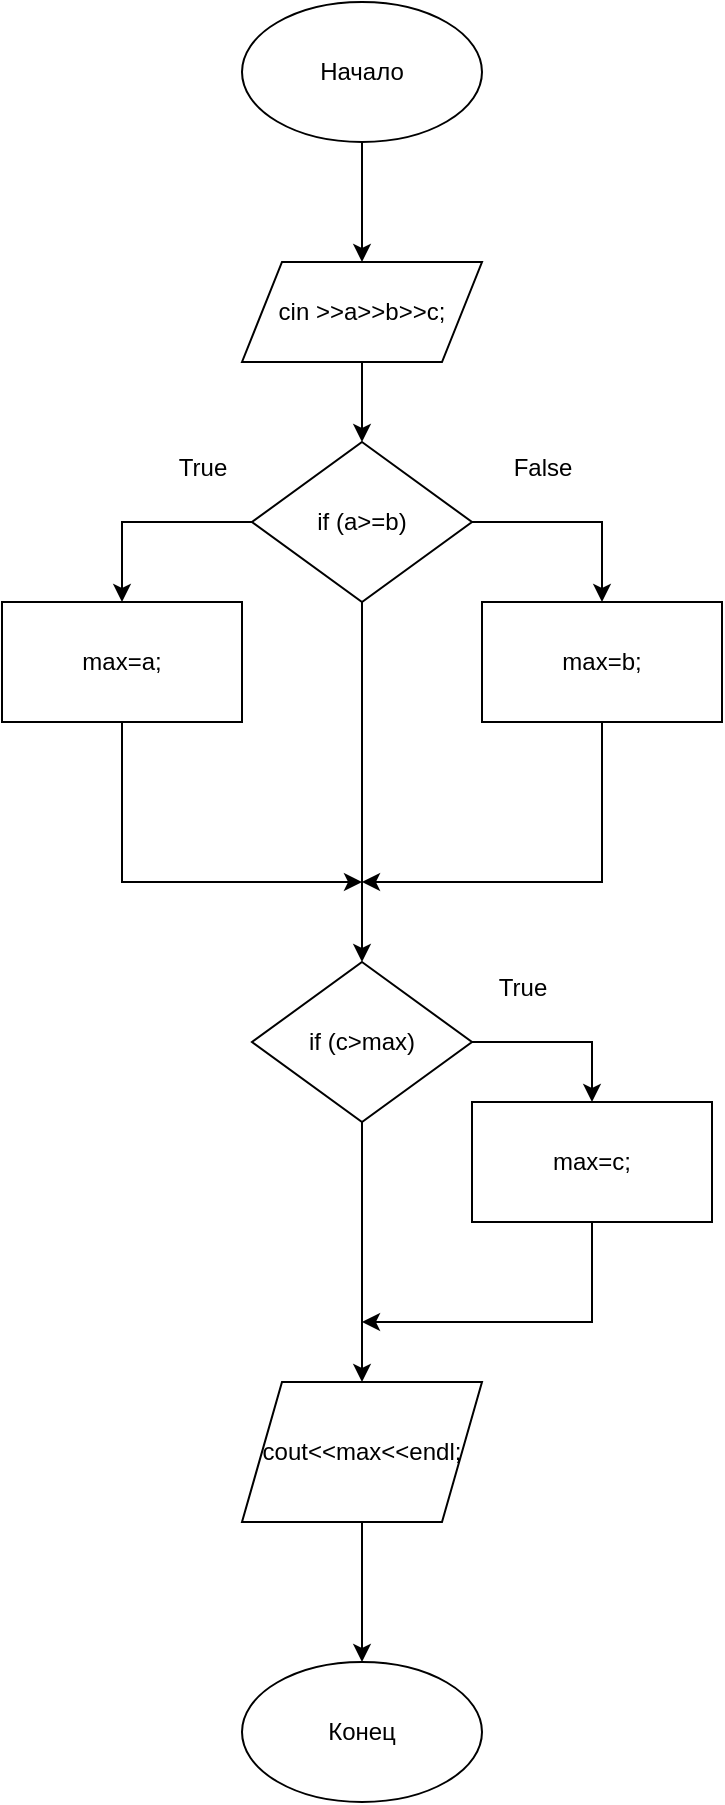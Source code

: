 <mxfile version="24.7.17">
  <diagram name="Страница — 1" id="ANoD_qWbYqC1cnO-iqx1">
    <mxGraphModel dx="376" dy="467" grid="1" gridSize="10" guides="1" tooltips="1" connect="1" arrows="1" fold="1" page="1" pageScale="1" pageWidth="827" pageHeight="1169" math="0" shadow="0">
      <root>
        <mxCell id="0" />
        <mxCell id="1" parent="0" />
        <mxCell id="Jt1hHIG5UQf6XJgkdiUQ-14" style="edgeStyle=orthogonalEdgeStyle;rounded=0;orthogonalLoop=1;jettySize=auto;html=1;exitX=0;exitY=0.5;exitDx=0;exitDy=0;entryX=0.5;entryY=0;entryDx=0;entryDy=0;" edge="1" parent="1" source="Jt1hHIG5UQf6XJgkdiUQ-2" target="Jt1hHIG5UQf6XJgkdiUQ-9">
          <mxGeometry relative="1" as="geometry" />
        </mxCell>
        <mxCell id="Jt1hHIG5UQf6XJgkdiUQ-15" style="edgeStyle=orthogonalEdgeStyle;rounded=0;orthogonalLoop=1;jettySize=auto;html=1;exitX=1;exitY=0.5;exitDx=0;exitDy=0;entryX=0.5;entryY=0;entryDx=0;entryDy=0;" edge="1" parent="1" source="Jt1hHIG5UQf6XJgkdiUQ-2" target="Jt1hHIG5UQf6XJgkdiUQ-10">
          <mxGeometry relative="1" as="geometry" />
        </mxCell>
        <mxCell id="Jt1hHIG5UQf6XJgkdiUQ-19" style="edgeStyle=orthogonalEdgeStyle;rounded=0;orthogonalLoop=1;jettySize=auto;html=1;exitX=0.5;exitY=1;exitDx=0;exitDy=0;entryX=0.5;entryY=0;entryDx=0;entryDy=0;" edge="1" parent="1" source="Jt1hHIG5UQf6XJgkdiUQ-2" target="Jt1hHIG5UQf6XJgkdiUQ-18">
          <mxGeometry relative="1" as="geometry" />
        </mxCell>
        <mxCell id="Jt1hHIG5UQf6XJgkdiUQ-2" value="if (a&amp;gt;=b)" style="rhombus;whiteSpace=wrap;html=1;" vertex="1" parent="1">
          <mxGeometry x="155" y="300" width="110" height="80" as="geometry" />
        </mxCell>
        <mxCell id="Jt1hHIG5UQf6XJgkdiUQ-5" style="edgeStyle=orthogonalEdgeStyle;rounded=0;orthogonalLoop=1;jettySize=auto;html=1;entryX=0.5;entryY=0;entryDx=0;entryDy=0;" edge="1" parent="1" source="Jt1hHIG5UQf6XJgkdiUQ-4" target="Jt1hHIG5UQf6XJgkdiUQ-2">
          <mxGeometry relative="1" as="geometry" />
        </mxCell>
        <mxCell id="Jt1hHIG5UQf6XJgkdiUQ-4" value="cin &amp;gt;&amp;gt;a&amp;gt;&amp;gt;b&amp;gt;&amp;gt;c;" style="shape=parallelogram;perimeter=parallelogramPerimeter;whiteSpace=wrap;html=1;fixedSize=1;" vertex="1" parent="1">
          <mxGeometry x="150" y="210" width="120" height="50" as="geometry" />
        </mxCell>
        <mxCell id="Jt1hHIG5UQf6XJgkdiUQ-7" style="edgeStyle=orthogonalEdgeStyle;rounded=0;orthogonalLoop=1;jettySize=auto;html=1;entryX=0.5;entryY=0;entryDx=0;entryDy=0;" edge="1" parent="1" source="Jt1hHIG5UQf6XJgkdiUQ-6" target="Jt1hHIG5UQf6XJgkdiUQ-4">
          <mxGeometry relative="1" as="geometry" />
        </mxCell>
        <mxCell id="Jt1hHIG5UQf6XJgkdiUQ-6" value="Начало" style="ellipse;whiteSpace=wrap;html=1;" vertex="1" parent="1">
          <mxGeometry x="150" y="80" width="120" height="70" as="geometry" />
        </mxCell>
        <mxCell id="Jt1hHIG5UQf6XJgkdiUQ-11" style="edgeStyle=orthogonalEdgeStyle;rounded=0;orthogonalLoop=1;jettySize=auto;html=1;" edge="1" parent="1" source="Jt1hHIG5UQf6XJgkdiUQ-9">
          <mxGeometry relative="1" as="geometry">
            <mxPoint x="210" y="520" as="targetPoint" />
            <Array as="points">
              <mxPoint x="90" y="520" />
              <mxPoint x="101" y="520" />
            </Array>
          </mxGeometry>
        </mxCell>
        <mxCell id="Jt1hHIG5UQf6XJgkdiUQ-9" value="max=a;" style="rounded=0;whiteSpace=wrap;html=1;" vertex="1" parent="1">
          <mxGeometry x="30" y="380" width="120" height="60" as="geometry" />
        </mxCell>
        <mxCell id="Jt1hHIG5UQf6XJgkdiUQ-12" style="edgeStyle=orthogonalEdgeStyle;rounded=0;orthogonalLoop=1;jettySize=auto;html=1;exitX=0.5;exitY=1;exitDx=0;exitDy=0;" edge="1" parent="1" source="Jt1hHIG5UQf6XJgkdiUQ-10">
          <mxGeometry relative="1" as="geometry">
            <mxPoint x="210" y="520" as="targetPoint" />
            <Array as="points">
              <mxPoint x="330" y="520" />
              <mxPoint x="231" y="520" />
            </Array>
          </mxGeometry>
        </mxCell>
        <mxCell id="Jt1hHIG5UQf6XJgkdiUQ-10" value="max=b;" style="rounded=0;whiteSpace=wrap;html=1;" vertex="1" parent="1">
          <mxGeometry x="270" y="380" width="120" height="60" as="geometry" />
        </mxCell>
        <mxCell id="Jt1hHIG5UQf6XJgkdiUQ-16" value="True" style="text;html=1;align=center;verticalAlign=middle;resizable=0;points=[];autosize=1;strokeColor=none;fillColor=none;" vertex="1" parent="1">
          <mxGeometry x="105" y="298" width="50" height="30" as="geometry" />
        </mxCell>
        <mxCell id="Jt1hHIG5UQf6XJgkdiUQ-17" value="False" style="text;html=1;align=center;verticalAlign=middle;resizable=0;points=[];autosize=1;strokeColor=none;fillColor=none;" vertex="1" parent="1">
          <mxGeometry x="275" y="298" width="50" height="30" as="geometry" />
        </mxCell>
        <mxCell id="Jt1hHIG5UQf6XJgkdiUQ-21" style="edgeStyle=orthogonalEdgeStyle;rounded=0;orthogonalLoop=1;jettySize=auto;html=1;exitX=1;exitY=0.5;exitDx=0;exitDy=0;entryX=0.5;entryY=0;entryDx=0;entryDy=0;" edge="1" parent="1" source="Jt1hHIG5UQf6XJgkdiUQ-18" target="Jt1hHIG5UQf6XJgkdiUQ-20">
          <mxGeometry relative="1" as="geometry" />
        </mxCell>
        <mxCell id="Jt1hHIG5UQf6XJgkdiUQ-23" style="edgeStyle=orthogonalEdgeStyle;rounded=0;orthogonalLoop=1;jettySize=auto;html=1;exitX=0.5;exitY=1;exitDx=0;exitDy=0;entryX=0.5;entryY=0;entryDx=0;entryDy=0;" edge="1" parent="1" source="Jt1hHIG5UQf6XJgkdiUQ-18" target="Jt1hHIG5UQf6XJgkdiUQ-22">
          <mxGeometry relative="1" as="geometry" />
        </mxCell>
        <mxCell id="Jt1hHIG5UQf6XJgkdiUQ-18" value="if (c&amp;gt;max)" style="rhombus;whiteSpace=wrap;html=1;" vertex="1" parent="1">
          <mxGeometry x="155" y="560" width="110" height="80" as="geometry" />
        </mxCell>
        <mxCell id="Jt1hHIG5UQf6XJgkdiUQ-24" style="edgeStyle=orthogonalEdgeStyle;rounded=0;orthogonalLoop=1;jettySize=auto;html=1;exitX=0.5;exitY=1;exitDx=0;exitDy=0;" edge="1" parent="1" source="Jt1hHIG5UQf6XJgkdiUQ-20">
          <mxGeometry relative="1" as="geometry">
            <mxPoint x="210" y="740" as="targetPoint" />
            <Array as="points">
              <mxPoint x="325" y="740" />
            </Array>
          </mxGeometry>
        </mxCell>
        <mxCell id="Jt1hHIG5UQf6XJgkdiUQ-20" value="max=c;" style="rounded=0;whiteSpace=wrap;html=1;" vertex="1" parent="1">
          <mxGeometry x="265" y="630" width="120" height="60" as="geometry" />
        </mxCell>
        <mxCell id="Jt1hHIG5UQf6XJgkdiUQ-27" style="edgeStyle=orthogonalEdgeStyle;rounded=0;orthogonalLoop=1;jettySize=auto;html=1;exitX=0.5;exitY=1;exitDx=0;exitDy=0;entryX=0.5;entryY=0;entryDx=0;entryDy=0;" edge="1" parent="1" source="Jt1hHIG5UQf6XJgkdiUQ-22" target="Jt1hHIG5UQf6XJgkdiUQ-26">
          <mxGeometry relative="1" as="geometry" />
        </mxCell>
        <mxCell id="Jt1hHIG5UQf6XJgkdiUQ-22" value="cout&amp;lt;&amp;lt;max&amp;lt;&amp;lt;endl;" style="shape=parallelogram;perimeter=parallelogramPerimeter;whiteSpace=wrap;html=1;fixedSize=1;" vertex="1" parent="1">
          <mxGeometry x="150" y="770" width="120" height="70" as="geometry" />
        </mxCell>
        <mxCell id="Jt1hHIG5UQf6XJgkdiUQ-25" value="True" style="text;html=1;align=center;verticalAlign=middle;resizable=0;points=[];autosize=1;strokeColor=none;fillColor=none;" vertex="1" parent="1">
          <mxGeometry x="265" y="558" width="50" height="30" as="geometry" />
        </mxCell>
        <mxCell id="Jt1hHIG5UQf6XJgkdiUQ-26" value="Конец" style="ellipse;whiteSpace=wrap;html=1;" vertex="1" parent="1">
          <mxGeometry x="150" y="910" width="120" height="70" as="geometry" />
        </mxCell>
      </root>
    </mxGraphModel>
  </diagram>
</mxfile>
